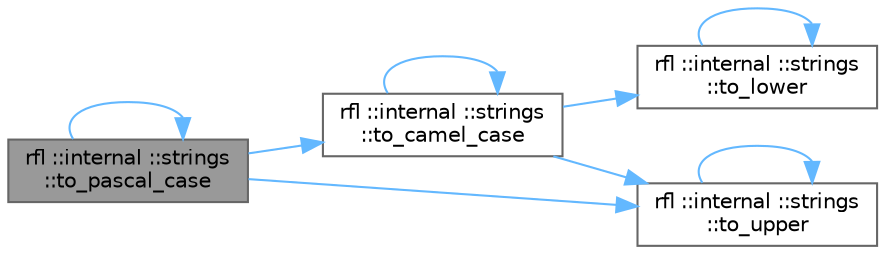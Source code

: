 digraph "rfl ::internal ::strings::to_pascal_case"
{
 // LATEX_PDF_SIZE
  bgcolor="transparent";
  edge [fontname=Helvetica,fontsize=10,labelfontname=Helvetica,labelfontsize=10];
  node [fontname=Helvetica,fontsize=10,shape=box,height=0.2,width=0.4];
  rankdir="LR";
  Node1 [id="Node000001",label="rfl ::internal ::strings\l::to_pascal_case",height=0.2,width=0.4,color="gray40", fillcolor="grey60", style="filled", fontcolor="black",tooltip=" "];
  Node1 -> Node2 [id="edge1_Node000001_Node000002",color="steelblue1",style="solid",tooltip=" "];
  Node2 [id="Node000002",label="rfl ::internal ::strings\l::to_camel_case",height=0.2,width=0.4,color="grey40", fillcolor="white", style="filled",URL="$namespacerfl_01_1_1internal_01_1_1strings.html#a67b89a7e27820b718dec96c80713d953",tooltip=" "];
  Node2 -> Node2 [id="edge2_Node000002_Node000002",color="steelblue1",style="solid",tooltip=" "];
  Node2 -> Node3 [id="edge3_Node000002_Node000003",color="steelblue1",style="solid",tooltip=" "];
  Node3 [id="Node000003",label="rfl ::internal ::strings\l::to_lower",height=0.2,width=0.4,color="grey40", fillcolor="white", style="filled",URL="$namespacerfl_01_1_1internal_01_1_1strings.html#a4127bcccb6faff26819578c1042cc42f",tooltip=" "];
  Node3 -> Node3 [id="edge4_Node000003_Node000003",color="steelblue1",style="solid",tooltip=" "];
  Node2 -> Node4 [id="edge5_Node000002_Node000004",color="steelblue1",style="solid",tooltip=" "];
  Node4 [id="Node000004",label="rfl ::internal ::strings\l::to_upper",height=0.2,width=0.4,color="grey40", fillcolor="white", style="filled",URL="$namespacerfl_01_1_1internal_01_1_1strings.html#ad9b1f36e11c51929d5d96c8632a79ee1",tooltip=" "];
  Node4 -> Node4 [id="edge6_Node000004_Node000004",color="steelblue1",style="solid",tooltip=" "];
  Node1 -> Node1 [id="edge7_Node000001_Node000001",color="steelblue1",style="solid",tooltip=" "];
  Node1 -> Node4 [id="edge8_Node000001_Node000004",color="steelblue1",style="solid",tooltip=" "];
}
